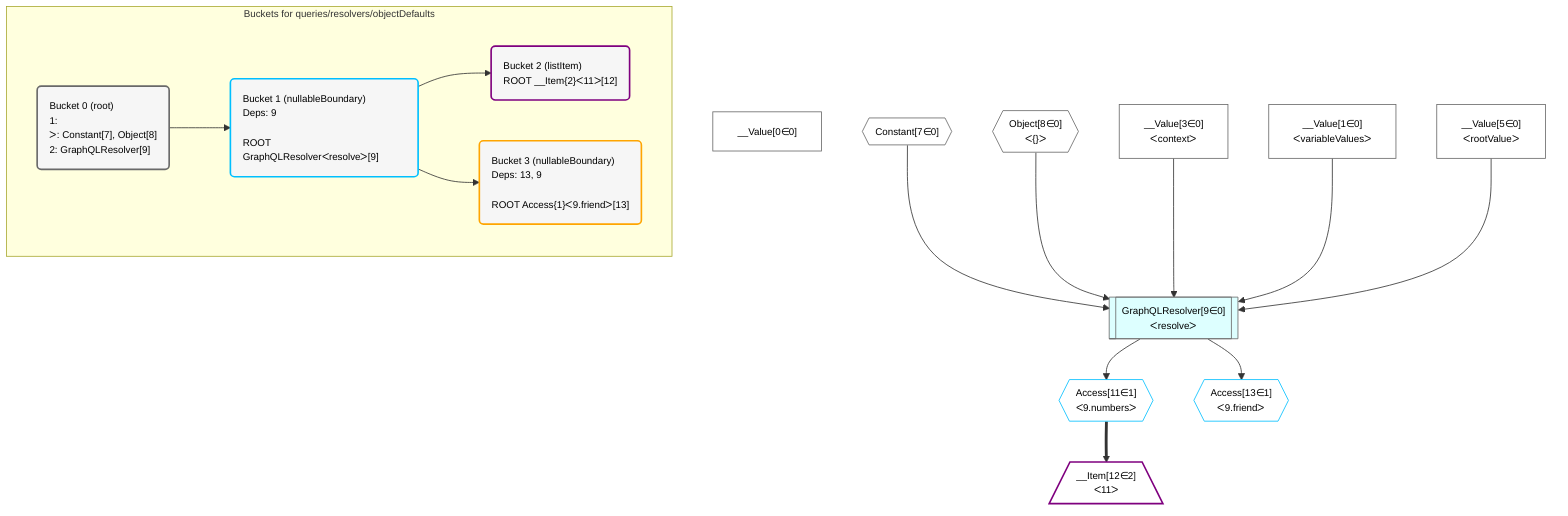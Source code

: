 %%{init: {'themeVariables': { 'fontSize': '12px'}}}%%
graph TD
    classDef path fill:#eee,stroke:#000,color:#000
    classDef plan fill:#fff,stroke-width:1px,color:#000
    classDef itemplan fill:#fff,stroke-width:2px,color:#000
    classDef unbatchedplan fill:#dff,stroke-width:1px,color:#000
    classDef sideeffectplan fill:#fcc,stroke-width:2px,color:#000
    classDef bucket fill:#f6f6f6,color:#000,stroke-width:2px,text-align:left


    %% define steps
    __Value0["__Value[0∈0]"]:::plan
    __Value1["__Value[1∈0]<br />ᐸvariableValuesᐳ"]:::plan
    __Value3["__Value[3∈0]<br />ᐸcontextᐳ"]:::plan
    __Value5["__Value[5∈0]<br />ᐸrootValueᐳ"]:::plan
    Constant7{{"Constant[7∈0]"}}:::plan
    Object8{{"Object[8∈0]<br />ᐸ{}ᐳ"}}:::plan
    GraphQLResolver9[["GraphQLResolver[9∈0]<br />ᐸresolveᐳ"]]:::unbatchedplan
    Access11{{"Access[11∈1]<br />ᐸ9.numbersᐳ"}}:::plan
    __Item12[/"__Item[12∈2]<br />ᐸ11ᐳ"\]:::itemplan
    Access13{{"Access[13∈1]<br />ᐸ9.friendᐳ"}}:::plan

    %% plan dependencies
    Constant7 & Object8 & __Value3 & __Value1 & __Value5 --> GraphQLResolver9
    GraphQLResolver9 --> Access11
    Access11 ==> __Item12
    GraphQLResolver9 --> Access13

    subgraph "Buckets for queries/resolvers/objectDefaults"
    Bucket0("Bucket 0 (root)<br />1: <br />ᐳ: Constant[7], Object[8]<br />2: GraphQLResolver[9]"):::bucket
    classDef bucket0 stroke:#696969
    class Bucket0,__Value0,__Value1,__Value3,__Value5,Constant7,Object8,GraphQLResolver9 bucket0
    Bucket1("Bucket 1 (nullableBoundary)<br />Deps: 9<br /><br />ROOT GraphQLResolverᐸresolveᐳ[9]"):::bucket
    classDef bucket1 stroke:#00bfff
    class Bucket1,Access11,Access13 bucket1
    Bucket2("Bucket 2 (listItem)<br />ROOT __Item{2}ᐸ11ᐳ[12]"):::bucket
    classDef bucket2 stroke:#7f007f
    class Bucket2,__Item12 bucket2
    Bucket3("Bucket 3 (nullableBoundary)<br />Deps: 13, 9<br /><br />ROOT Access{1}ᐸ9.friendᐳ[13]"):::bucket
    classDef bucket3 stroke:#ffa500
    class Bucket3 bucket3
    Bucket0 --> Bucket1
    Bucket1 --> Bucket2 & Bucket3
    end